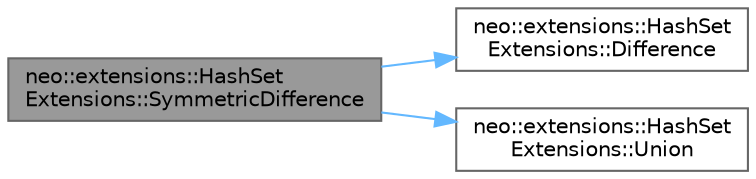 digraph "neo::extensions::HashSetExtensions::SymmetricDifference"
{
 // LATEX_PDF_SIZE
  bgcolor="transparent";
  edge [fontname=Helvetica,fontsize=10,labelfontname=Helvetica,labelfontsize=10];
  node [fontname=Helvetica,fontsize=10,shape=box,height=0.2,width=0.4];
  rankdir="LR";
  Node1 [id="Node000001",label="neo::extensions::HashSet\lExtensions::SymmetricDifference",height=0.2,width=0.4,color="gray40", fillcolor="grey60", style="filled", fontcolor="black",tooltip="Compute symmetric difference of two unordered sets."];
  Node1 -> Node2 [id="edge1_Node000001_Node000002",color="steelblue1",style="solid",tooltip=" "];
  Node2 [id="Node000002",label="neo::extensions::HashSet\lExtensions::Difference",height=0.2,width=0.4,color="grey40", fillcolor="white", style="filled",URL="$classneo_1_1extensions_1_1_hash_set_extensions.html#a897b9b72861d5d756366c0ef45ac7428",tooltip="Compute difference of two unordered sets (left - right)"];
  Node1 -> Node3 [id="edge2_Node000001_Node000003",color="steelblue1",style="solid",tooltip=" "];
  Node3 [id="Node000003",label="neo::extensions::HashSet\lExtensions::Union",height=0.2,width=0.4,color="grey40", fillcolor="white", style="filled",URL="$classneo_1_1extensions_1_1_hash_set_extensions.html#a3d935a5414de0ff17696ffadfefbcc5f",tooltip="Compute union of two unordered sets."];
}

